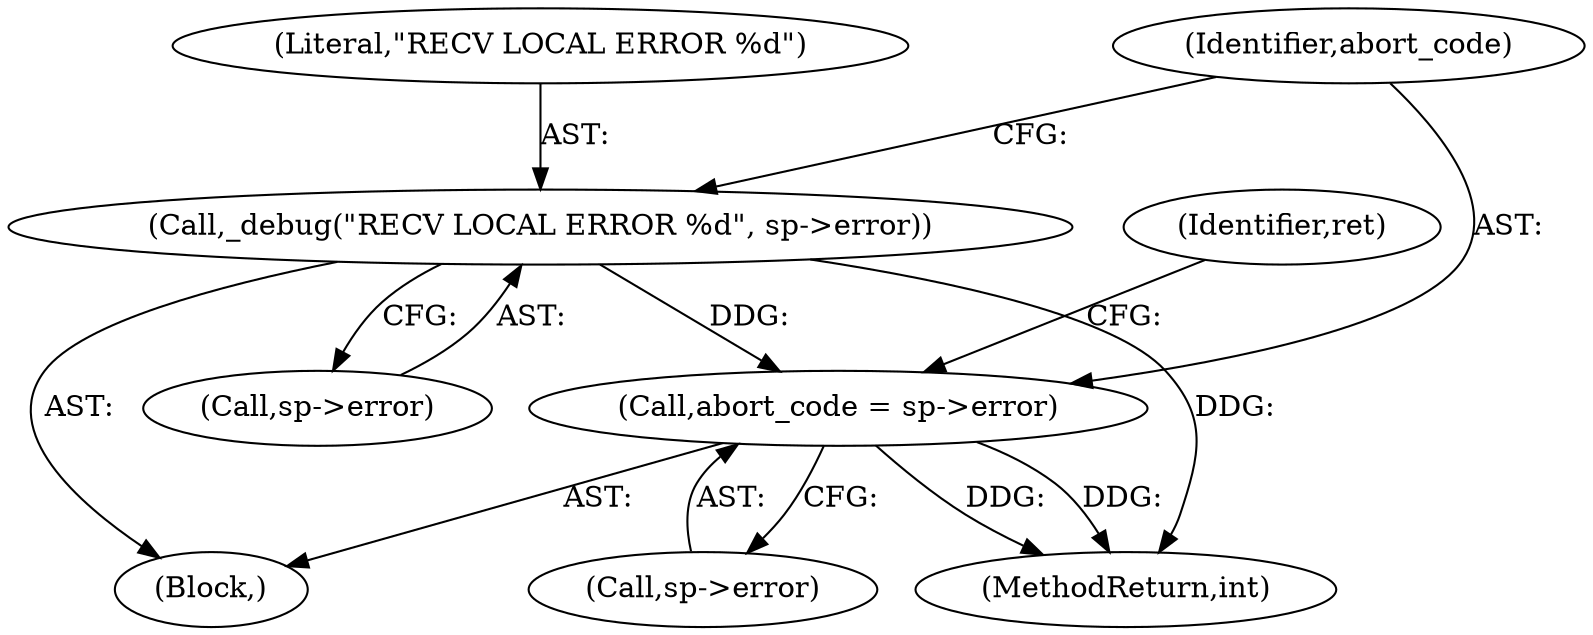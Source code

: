 digraph "0_linux_f3d3342602f8bcbf37d7c46641cb9bca7618eb1c_29@pointer" {
"1000854" [label="(Call,_debug(\"RECV LOCAL ERROR %d\", sp->error))"];
"1000859" [label="(Call,abort_code = sp->error)"];
"1000865" [label="(Identifier,ret)"];
"1000861" [label="(Call,sp->error)"];
"1000860" [label="(Identifier,abort_code)"];
"1000856" [label="(Call,sp->error)"];
"1000791" [label="(Block,)"];
"1000855" [label="(Literal,\"RECV LOCAL ERROR %d\")"];
"1000859" [label="(Call,abort_code = sp->error)"];
"1000854" [label="(Call,_debug(\"RECV LOCAL ERROR %d\", sp->error))"];
"1001010" [label="(MethodReturn,int)"];
"1000854" -> "1000791"  [label="AST: "];
"1000854" -> "1000856"  [label="CFG: "];
"1000855" -> "1000854"  [label="AST: "];
"1000856" -> "1000854"  [label="AST: "];
"1000860" -> "1000854"  [label="CFG: "];
"1000854" -> "1001010"  [label="DDG: "];
"1000854" -> "1000859"  [label="DDG: "];
"1000859" -> "1000791"  [label="AST: "];
"1000859" -> "1000861"  [label="CFG: "];
"1000860" -> "1000859"  [label="AST: "];
"1000861" -> "1000859"  [label="AST: "];
"1000865" -> "1000859"  [label="CFG: "];
"1000859" -> "1001010"  [label="DDG: "];
"1000859" -> "1001010"  [label="DDG: "];
}
